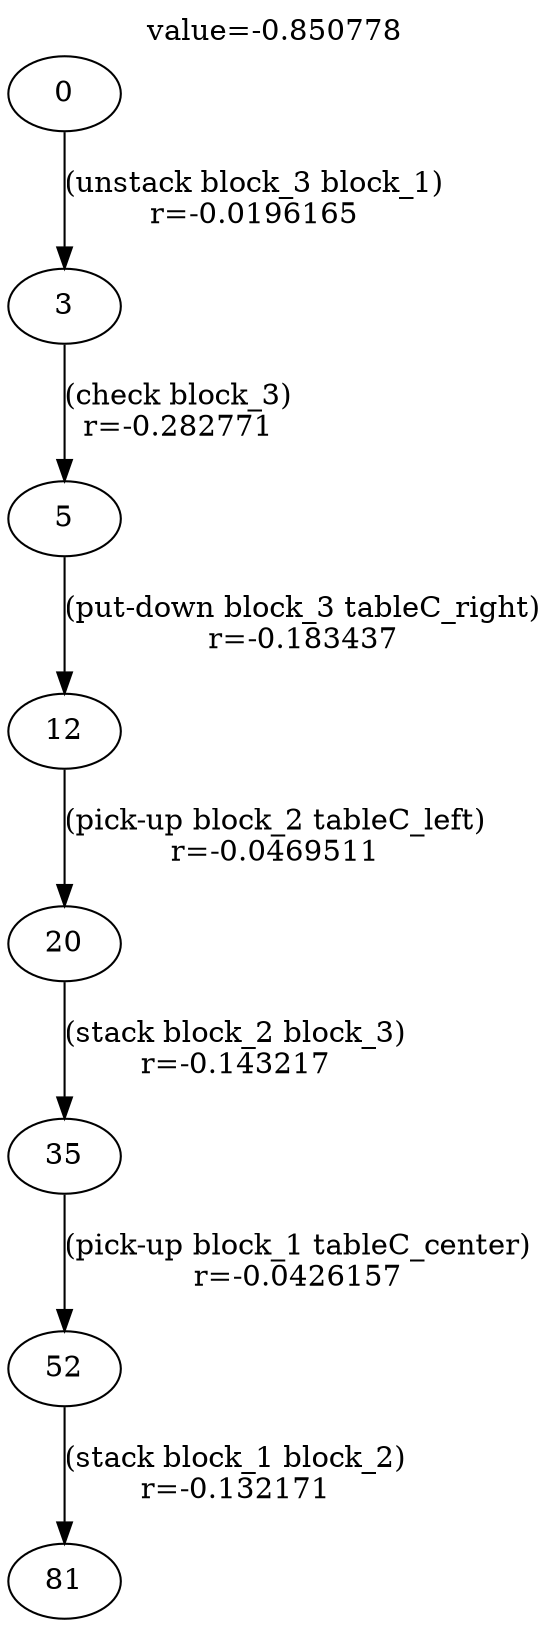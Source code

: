 digraph g{
label="value=-0.850778"
labelloc=top
0->3 [ label="(unstack block_3 block_1)
r=-0.0196165" ];
3->5 [ label="(check block_3)
r=-0.282771" ];
5->12 [ label="(put-down block_3 tableC_right)
r=-0.183437" ];
12->20 [ label="(pick-up block_2 tableC_left)
r=-0.0469511" ];
20->35 [ label="(stack block_2 block_3)
r=-0.143217" ];
35->52 [ label="(pick-up block_1 tableC_center)
r=-0.0426157" ];
52->81 [ label="(stack block_1 block_2)
r=-0.132171" ];
}
